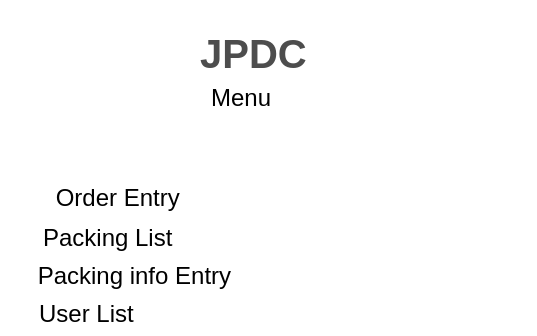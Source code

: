 <mxfile version="14.7.8" type="github" pages="6">
  <diagram id="-wBcRLmWLGWXw0SbWawM" name="Page-1">
    <mxGraphModel dx="782" dy="420" grid="0" gridSize="10" guides="1" tooltips="1" connect="1" arrows="1" fold="1" page="1" pageScale="1" pageWidth="850" pageHeight="1100" math="0" shadow="0">
      <root>
        <mxCell id="0" />
        <mxCell id="1" parent="0" />
        <mxCell id="Hcr-YIiljTVfWTEueqw_-1" value="&lt;h1&gt;JPDC&lt;br&gt;&lt;/h1&gt;" style="whiteSpace=wrap;html=1;shadow=0;dashed=0;fontSize=10;align=left;fillColor=#FFFFFF;strokeColor=#FFFFFF;fontColor=#4D4D4D;" parent="1" vertex="1">
          <mxGeometry x="228" y="82" width="168.8" height="30" as="geometry" />
        </mxCell>
        <mxCell id="Hcr-YIiljTVfWTEueqw_-2" value="Menu" style="text;html=1;align=center;verticalAlign=middle;resizable=0;points=[];autosize=1;strokeColor=none;" parent="1" vertex="1">
          <mxGeometry x="225" y="110" width="50" height="20" as="geometry" />
        </mxCell>
        <mxCell id="Hcr-YIiljTVfWTEueqw_-3" value="Order Entry&lt;span style=&quot;white-space: pre&quot;&gt;	&lt;/span&gt;" style="text;html=1;align=center;verticalAlign=middle;resizable=0;points=[];autosize=1;strokeColor=none;fontStyle=0" parent="1" vertex="1">
          <mxGeometry x="140" y="160" width="100" height="20" as="geometry" />
        </mxCell>
        <mxCell id="Hcr-YIiljTVfWTEueqw_-4" value="&lt;span style=&quot;white-space: pre&quot;&gt;   &lt;/span&gt;Packing List&lt;span style=&quot;white-space: pre&quot;&gt;	&lt;/span&gt;" style="text;html=1;align=center;verticalAlign=middle;resizable=0;points=[];autosize=1;strokeColor=none;" parent="1" vertex="1">
          <mxGeometry x="130" y="180" width="100" height="20" as="geometry" />
        </mxCell>
        <mxCell id="Hcr-YIiljTVfWTEueqw_-5" value="&lt;span style=&quot;white-space: pre&quot;&gt;  &lt;/span&gt;Packing info Entry&lt;span style=&quot;white-space: pre&quot;&gt;	&lt;/span&gt;" style="text;html=1;align=center;verticalAlign=middle;resizable=0;points=[];autosize=1;strokeColor=none;" parent="1" vertex="1">
          <mxGeometry x="135" y="199" width="120" height="20" as="geometry" />
        </mxCell>
        <mxCell id="Hcr-YIiljTVfWTEueqw_-6" value="&lt;span style=&quot;white-space: pre&quot;&gt; &lt;/span&gt;User List" style="text;html=1;align=center;verticalAlign=middle;resizable=0;points=[];autosize=1;strokeColor=none;" parent="1" vertex="1">
          <mxGeometry x="136" y="218" width="70" height="20" as="geometry" />
        </mxCell>
      </root>
    </mxGraphModel>
  </diagram>
  <diagram name="Page-2" id="WX9gCuoQHe-sVlBQX5m3">
    <mxGraphModel dx="782" dy="420" grid="0" gridSize="10" guides="1" tooltips="1" connect="1" arrows="1" fold="1" page="1" pageScale="1" pageWidth="850" pageHeight="1100" math="0" shadow="0">
      <root>
        <mxCell id="WI2AlXCixzGlsHik23k0-0" />
        <mxCell id="WI2AlXCixzGlsHik23k0-1" parent="WI2AlXCixzGlsHik23k0-0" />
        <mxCell id="WI2AlXCixzGlsHik23k0-2" value="&lt;h1&gt;ORDER ENTRY&lt;br&gt;&lt;/h1&gt;" style="whiteSpace=wrap;html=1;shadow=0;dashed=0;fontSize=10;align=left;fillColor=#FFFFFF;strokeColor=#FFFFFF;fontColor=#4D4D4D;" parent="WI2AlXCixzGlsHik23k0-1" vertex="1">
          <mxGeometry x="290" y="50" width="168.8" height="30" as="geometry" />
        </mxCell>
        <mxCell id="WI2AlXCixzGlsHik23k0-4" value="Order Entry&lt;span style=&quot;white-space: pre&quot;&gt;	&lt;/span&gt;" style="text;html=1;align=center;verticalAlign=middle;resizable=0;points=[];autosize=1;strokeColor=none;fontStyle=1" parent="WI2AlXCixzGlsHik23k0-1" vertex="1">
          <mxGeometry x="100" y="120" width="100" height="20" as="geometry" />
        </mxCell>
        <mxCell id="WI2AlXCixzGlsHik23k0-5" value="&lt;span style=&quot;white-space: pre&quot;&gt;   &lt;/span&gt;Packing List&lt;span style=&quot;white-space: pre&quot;&gt;	&lt;/span&gt;" style="text;html=1;align=center;verticalAlign=middle;resizable=0;points=[];autosize=1;strokeColor=none;" parent="WI2AlXCixzGlsHik23k0-1" vertex="1">
          <mxGeometry x="90" y="140" width="100" height="20" as="geometry" />
        </mxCell>
        <mxCell id="WI2AlXCixzGlsHik23k0-6" value="&lt;span style=&quot;white-space: pre&quot;&gt;  &lt;/span&gt;Packing info Entry&lt;span style=&quot;white-space: pre&quot;&gt;	&lt;/span&gt;" style="text;html=1;align=center;verticalAlign=middle;resizable=0;points=[];autosize=1;strokeColor=none;" parent="WI2AlXCixzGlsHik23k0-1" vertex="1">
          <mxGeometry x="95" y="160" width="120" height="20" as="geometry" />
        </mxCell>
        <mxCell id="WI2AlXCixzGlsHik23k0-7" value="&lt;span style=&quot;white-space: pre&quot;&gt; &lt;/span&gt;User List" style="text;html=1;align=center;verticalAlign=middle;resizable=0;points=[];autosize=1;strokeColor=none;" parent="WI2AlXCixzGlsHik23k0-1" vertex="1">
          <mxGeometry x="95" y="180" width="70" height="20" as="geometry" />
        </mxCell>
        <mxCell id="WI2AlXCixzGlsHik23k0-8" value="&lt;span style=&quot;white-space: pre&quot;&gt;	&lt;/span&gt;&lt;span style=&quot;white-space: pre&quot;&gt;	&lt;/span&gt;&lt;span style=&quot;white-space: pre&quot;&gt;	&lt;/span&gt;&lt;span style=&quot;white-space: pre&quot;&gt;	&lt;/span&gt;&lt;span style=&quot;white-space: pre&quot;&gt;	&lt;/span&gt;&lt;span style=&quot;white-space: pre&quot;&gt;	&lt;/span&gt;&lt;span style=&quot;white-space: pre&quot;&gt;	&lt;/span&gt;Order Entry (AB Order/NFO)" style="text;html=1;align=center;verticalAlign=middle;resizable=0;points=[];autosize=1;strokeColor=none;fontColor=#000000;" parent="WI2AlXCixzGlsHik23k0-1" vertex="1">
          <mxGeometry x="85" y="120" width="350" height="20" as="geometry" />
        </mxCell>
        <mxCell id="WI2AlXCixzGlsHik23k0-9" value="&lt;span style=&quot;white-space: pre&quot;&gt;	&lt;/span&gt;&lt;span style=&quot;white-space: pre&quot;&gt;	&lt;/span&gt;&lt;span style=&quot;white-space: pre&quot;&gt;	&lt;/span&gt;&lt;span style=&quot;white-space: pre&quot;&gt;	&lt;/span&gt;&lt;span style=&quot;white-space: pre&quot;&gt;    &lt;/span&gt;Order Entry (DSA/Reutilization)" style="text;html=1;align=center;verticalAlign=middle;resizable=0;points=[];autosize=1;strokeColor=none;fontColor=#000000;" parent="WI2AlXCixzGlsHik23k0-1" vertex="1">
          <mxGeometry x="152" y="141" width="297" height="18" as="geometry" />
        </mxCell>
      </root>
    </mxGraphModel>
  </diagram>
  <diagram name="Page-3" id="X54QVpStuwEzuAZLdV_B">
    <mxGraphModel dx="782" dy="420" grid="0" gridSize="10" guides="1" tooltips="1" connect="1" arrows="1" fold="1" page="1" pageScale="1" pageWidth="850" pageHeight="1100" math="0" shadow="0">
      <root>
        <mxCell id="0" />
        <mxCell id="1" parent="0" />
        <mxCell id="6TfJL_lm46oyLuE2YcwJ-3" value="Export type: &lt;span style=&quot;white-space: pre&quot;&gt;	&lt;/span&gt;" style="text;html=1;align=center;verticalAlign=middle;resizable=0;points=[];autosize=1;strokeColor=none;" parent="1" vertex="1">
          <mxGeometry x="105" y="120" width="90" height="20" as="geometry" />
        </mxCell>
        <mxCell id="6TfJL_lm46oyLuE2YcwJ-4" value="&lt;span style=&quot;white-space: pre&quot;&gt;	&lt;/span&gt;&lt;span style=&quot;white-space: pre&quot;&gt;	&lt;/span&gt;Country code:" style="text;html=1;align=center;verticalAlign=middle;resizable=0;points=[];autosize=1;strokeColor=none;" parent="1" vertex="1">
          <mxGeometry x="50" y="150" width="140" height="20" as="geometry" />
        </mxCell>
        <mxCell id="6TfJL_lm46oyLuE2YcwJ-5" value="&lt;span style=&quot;white-space: pre&quot;&gt;    &lt;/span&gt;Ship to Code:" style="text;html=1;align=center;verticalAlign=middle;resizable=0;points=[];autosize=1;strokeColor=none;" parent="1" vertex="1">
          <mxGeometry x="90" y="180" width="100" height="20" as="geometry" />
        </mxCell>
        <mxCell id="6TfJL_lm46oyLuE2YcwJ-6" value="&amp;nbsp; Order No (O/N):" style="text;html=1;align=center;verticalAlign=middle;resizable=0;points=[];autosize=1;strokeColor=none;" parent="1" vertex="1">
          <mxGeometry x="95" y="210" width="110" height="20" as="geometry" />
        </mxCell>
        <mxCell id="6TfJL_lm46oyLuE2YcwJ-9" value="Save" style="rounded=1;fillColor=#0057D8;align=center;strokeColor=none;html=1;fontColor=#ffffff;fontSize=12" parent="1" vertex="1">
          <mxGeometry x="195" y="260" width="86" height="26" as="geometry" />
        </mxCell>
        <mxCell id="6TfJL_lm46oyLuE2YcwJ-11" value="Clear" style="rounded=1;fillColor=#0057D8;align=center;strokeColor=none;html=1;fontColor=#ffffff;fontSize=12" parent="1" vertex="1">
          <mxGeometry x="300" y="260" width="86" height="26" as="geometry" />
        </mxCell>
        <mxCell id="6TfJL_lm46oyLuE2YcwJ-14" value="A" style="rounded=0;whiteSpace=wrap;html=1;" parent="1" vertex="1">
          <mxGeometry x="220" y="121" width="120" height="20" as="geometry" />
        </mxCell>
        <mxCell id="6TfJL_lm46oyLuE2YcwJ-15" value="" style="rounded=0;whiteSpace=wrap;html=1;" parent="1" vertex="1">
          <mxGeometry x="220" y="150" width="120" height="20" as="geometry" />
        </mxCell>
        <mxCell id="6TfJL_lm46oyLuE2YcwJ-16" value="" style="rounded=0;whiteSpace=wrap;html=1;" parent="1" vertex="1">
          <mxGeometry x="220" y="180" width="120" height="20" as="geometry" />
        </mxCell>
        <mxCell id="6TfJL_lm46oyLuE2YcwJ-17" value="" style="rounded=0;whiteSpace=wrap;html=1;" parent="1" vertex="1">
          <mxGeometry x="220" y="210" width="120" height="20" as="geometry" />
        </mxCell>
        <mxCell id="6TfJL_lm46oyLuE2YcwJ-27" value="&lt;h1&gt;ORDER ENTRY (AB Order /NFO)&lt;br&gt;&lt;/h1&gt;" style="whiteSpace=wrap;html=1;shadow=0;dashed=0;fontSize=10;align=left;fillColor=#FFFFFF;strokeColor=#FFFFFF;fontColor=#4D4D4D;fontStyle=1" parent="1" vertex="1">
          <mxGeometry x="90" y="60" width="410" height="16.88" as="geometry" />
        </mxCell>
        <UserObject label="Back to Menu" link="https://www.draw.io" id="BJ1EIhi-v-Q0F7qb4sYv-3">
          <mxCell style="text;html=1;strokeColor=none;fillColor=none;whiteSpace=wrap;align=center;verticalAlign=middle;fontColor=#0000EE;fontStyle=4;" parent="1" vertex="1">
            <mxGeometry x="80" y="70" width="100" height="40" as="geometry" />
          </mxCell>
        </UserObject>
        <mxCell id="QWrm-TteIS90DqFswaQ0-1" value="&lt;!--[if IE]&gt;&lt;meta http-equiv=&quot;X-UA-Compatible&quot; content=&quot;IE=5&quot; &gt;&lt;![endif]--&gt;&#xa;&lt;!DOCTYPE html&gt;&#xa;&lt;html&gt;&#xa;&lt;head&gt;&#xa;    &lt;title&gt;Flowchart Maker &amp;amp; Online Diagram Software&lt;/title&gt;&#xa;    &lt;meta charset=&quot;utf-8&quot;/&gt;&#xa;    &lt;meta http-equiv=&quot;Content-Type&quot; content=&quot;text/html; charset=UTF-8&quot;&gt;&#xa;    &lt;meta name=&quot;Description&quot; content=&quot;diagrams.net is free online diagram software for making flowcharts, process diagrams, org charts, UML, ER and network diagrams&quot;&gt;&#xa;    &lt;meta name=&quot;Keywords&quot; content=&quot;diagram, online, flow chart, flowchart maker, uml, erd&quot;&gt;&#xa;    &lt;meta itemprop=&quot;name&quot; content=&quot;diagrams.net - free flowchart maker and diagrams online&quot;&gt;&#xa;	&lt;meta itemprop=&quot;description&quot; content=&quot;diagrams.net is a free online diagramming application  and flowchart maker . You can use it to create UML, entity relationship,&#xa;		org charts, BPMN and BPM, database schema and networks. Also possible are telecommunication network, workflow, flowcharts, maps overlays and GIS, electronic &#xa;		circuit and social network diagrams.&quot;&gt;&#xa;	&lt;meta itemprop=&quot;image&quot; content=&quot;https://lh4.googleusercontent.com/-cLKEldMbT_E/Tx8qXDuw6eI/AAAAAAAAAAs/Ke0pnlk8Gpg/w500-h344-k/BPMN%2Bdiagram%2Brc2f.png&quot;&gt;&#xa;    &lt;meta name=&quot;viewport&quot; content=&quot;width=device-width, initial-scale=1.0, maximum-scale=1.0, user-scalable=no&quot;&gt;&#xa;	&lt;meta name=&quot;msapplication-config&quot; content=&quot;images/browserconfig.xml&quot;&gt;&#xa;    &lt;meta name=&quot;mobile-web-app-capable&quot; content=&quot;yes&quot;&gt;&#xa;	&lt;meta name=&quot;theme-color&quot; content=&quot;#d89000&quot;&gt;&#xa;	&lt;script type=&quot;text/javascript&quot;&gt;&#xa;		/**&#xa;		 * URL Parameters and protocol description are here:&#xa;		 *&#xa;		 * https://desk.draw.io/support/solutions/articles/16000042546-what-url-parameters-are-supported&#xa;		 *&#xa;		 * Parameters for developers:&#xa;		 *&#xa;		 * - dev=1: For developers only&#xa;		 * - test=1: For developers only&#xa;		 * - export=URL for export: For developers only&#xa;		 * - ignoremime=1: For developers only (see DriveClient.js). Use Cmd-S to override mime.&#xa;		 * - createindex=1: For developers only (see etc/build/README)&#xa;		 * - filesupport=0: For developers only (see Editor.js in core)&#xa;		 * - savesidebar=1: For developers only (see Sidebar.js)&#xa;		 * - pages=1: For developers only (see Pages.js)&#xa;		 * - lic=email: For developers only (see LicenseServlet.java)&#xa;		 * --&#xa;		 * - networkshapes=1: For testing network shapes (temporary)&#xa;		 */&#xa;		var urlParams = (function()&#xa;		{&#xa;			var result = new Object();&#xa;			var params = window.location.search.slice(1).split(&#39;&amp;&#39;);&#xa;			&#xa;			for (var i = 0; i &lt; params.length; i++)&#xa;			{&#xa;				idx = params[i].indexOf(&#39;=&#39;);&#xa;				&#xa;				if (idx &gt; 0)&#xa;				{&#xa;					result[params[i].substring(0, idx)] = params[i].substring(idx + 1);&#xa;				}&#xa;			}&#xa;			&#xa;			return result;&#xa;		})();&#xa;		&#xa;		// Forces CDN caches by passing URL parameters via URL hash&#xa;		if (window.location.hash != null &amp;&amp; window.location.hash.substring(0, 2) == &#39;#P&#39;)&#xa;		{&#xa;			try&#xa;			{&#xa;				urlParams = JSON.parse(decodeURIComponent(window.location.hash.substring(2)));&#xa;				&#xa;				if (urlParams.hash != null)&#xa;				{&#xa;					window.location.hash = urlParams.hash;&#xa;				}&#xa;			}&#xa;			catch (e)&#xa;			{&#xa;				// ignore&#xa;			}&#xa;		}&#xa;		&#xa;		// Global variable for desktop&#xa;		var mxIsElectron = window &amp;&amp; window.process &amp;&amp; window.process.type;&#xa;&#xa;		// Redirects page if required&#xa;		if (urlParams[&#39;dev&#39;] != &#39;1&#39;)&#xa;		{&#xa;			(function()&#xa;			{&#xa;				var proto = window.location.protocol;&#xa;				&#xa;				if (!mxIsElectron)&#xa;				{&#xa;					var host = window.location.host;&#xa;		&#xa;					// Redirects apex, drive and rt to www&#xa;					if (host === &#39;draw.io&#39; || host === &#39;rt.draw.io&#39; || host === &#39;drive.draw.io&#39;)&#xa;					{&#xa;						host = &#39;www.draw.io&#39;;&#xa;					}&#xa;					&#xa;					var href = proto + &#39;//&#39; + host + window.location.href.substring(&#xa;							window.location.protocol.length +&#xa;							window.location.host.length + 2);&#xa;		&#xa;					// Redirects if href changes&#xa;					if (href != window.location.href)&#xa;					{&#xa;						window.location.href = href;&#xa;					}&#xa;				}&#xa;			})();&#xa;		}&#xa;		&#xa;		/**&#xa;		 * Adds meta tag to the page.&#xa;		 */&#xa;		function mxmeta(name, content, httpEquiv)&#xa;		{&#xa;			try&#xa;			{&#xa;				var s = document.createElement(&#39;meta&#39;);&#xa;				&#xa;				if (name != null) &#xa;				{&#xa;					s.setAttribute(&#39;name&#39;, name);&#xa;				}&#xa;&#xa;				s.setAttribute(&#39;content&#39;, content);&#xa;				&#xa;				if (httpEquiv != null) &#xa;				{&#xa;					s.setAttribute(&#39;http-equiv&#39;, httpEquiv);&#xa;				}&#xa;&#xa;			  	var t = document.getElementsByTagName(&#39;meta&#39;)[0];&#xa;			  	t.parentNode.insertBefore(s, t);&#xa;			}&#xa;			catch (e)&#xa;			{&#xa;				// ignore&#xa;			}&#xa;		};&#xa;		&#xa;		/**&#xa;		 * Synchronously adds scripts to the page.&#xa;		 */&#xa;		function mxscript(src, onLoad, id, dataAppKey, noWrite)&#xa;		{&#xa;			var defer = onLoad == null &amp;&amp; !noWrite;&#xa;			&#xa;			if ((urlParams[&#39;dev&#39;] != &#39;1&#39; &amp;&amp; typeof document.createElement(&#39;canvas&#39;).getContext === &quot;function&quot;) ||&#xa;				onLoad != null || noWrite)&#xa;			{&#xa;				var s = document.createElement(&#39;script&#39;);&#xa;				s.setAttribute(&#39;type&#39;, &#39;text/javascript&#39;);&#xa;				s.setAttribute(&#39;defer&#39;, &#39;true&#39;);&#xa;				s.setAttribute(&#39;src&#39;, src);&#xa;&#xa;				if (id != null)&#xa;				{&#xa;					s.setAttribute(&#39;id&#39;, id);&#xa;				}&#xa;				&#xa;				if (dataAppKey != null)&#xa;				{&#xa;					s.setAttribute(&#39;data-app-key&#39;, dataAppKey);&#xa;				}&#xa;				&#xa;				if (onLoad != null)&#xa;				{&#xa;					var r = false;&#xa;				&#xa;					s.onload = s.onreadystatechange = function()&#xa;					{&#xa;						if (!r &amp;&amp; (!this.readyState || this.readyState == &#39;complete&#39;))&#xa;						{&#xa;				      		r = true;&#xa;				      		onLoad();&#xa;						}&#xa;				  	};&#xa;				}&#xa;			  	&#xa;			  	var t = document.getElementsByTagName(&#39;script&#39;)[0];&#xa;			  	&#xa;			  	if (t != null)&#xa;			  	{&#xa;			  		t.parentNode.insertBefore(s, t);&#xa;			  	}&#xa;			}&#xa;			else&#xa;			{&#xa;				document.write(&#39;&lt;script src=&quot;&#39; + src + &#39;&quot;&#39; + ((id != null) ? &#39; id=&quot;&#39; + id +&#39;&quot; &#39; : &#39;&#39;) +&#xa;					((dataAppKey != null) ? &#39; data-app-key=&quot;&#39; + dataAppKey +&#39;&quot; &#39; : &#39;&#39;) + &#39;&gt;&lt;/scr&#39; + &#39;ipt&gt;&#39;);&#xa;			}&#xa;		};&#xa;&#xa;		/**&#xa;		 * Asynchronously adds scripts to the page.&#xa;		 */&#xa;		function mxinclude(src)&#xa;		{&#xa;			var g = document.createElement(&#39;script&#39;);&#xa;			g.type = &#39;text/javascript&#39;;&#xa;			g.async = true;&#xa;			g.src = src;&#xa;			&#xa;		    var s = document.getElementsByTagName(&#39;script&#39;)[0];&#xa;		    s.parentNode.insertBefore(g, s);&#xa;		};&#xa;		&#xa;		/**&#xa;		 * Adds meta tags with application name (depends on offline URL parameter)&#xa;		 */&#xa;		(function()&#xa;		{&#xa;			var name = &#39;diagrams.net&#39;;&#xa;			mxmeta(&#39;apple-mobile-web-app-title&#39;, name);&#xa;			mxmeta(&#39;application-name&#39;, name);&#xa;&#xa;			if (mxIsElectron)&#xa;			{&#xa;				mxmeta(null, &#39;default-src \&#39;self\&#39; \&#39;unsafe-inline\&#39;; connect-src \&#39;self\&#39; https://*.draw.io https://fonts.googleapis.com https://fonts.gstatic.com; img-src * data:; media-src *; font-src *; style-src-elem \&#39;self\&#39; \&#39;unsafe-inline\&#39; https://fonts.googleapis.com&#39;, &#39;Content-Security-Policy&#39;);&#xa;			}&#xa;		})();&#xa;		&#xa;		// Checks for local storage&#xa;		var isLocalStorage = false;&#xa;		&#xa;		try&#xa;		{&#xa;			isLocalStorage = urlParams[&#39;local&#39;] != &#39;1&#39; &amp;&amp; typeof(localStorage) != &#39;undefined&#39;;&#xa;		}&#xa;		catch (e)&#xa;		{&#xa;			// ignored&#xa;		}&#xa;&#xa;		var mxScriptsLoaded = false, mxWinLoaded = false;&#xa;		&#xa;		function checkAllLoaded()&#xa;		{&#xa;			if (mxScriptsLoaded &amp;&amp; mxWinLoaded)&#xa;			{&#xa;				App.main();				&#xa;			}&#xa;		};&#xa;		&#xa;		var t0 = new Date();&#xa;&#xa;		// Changes paths for local development environment&#xa;		if (urlParams[&#39;dev&#39;] == &#39;1&#39;)&#xa;		{&#xa;			// Used to request grapheditor/mxgraph sources in dev mode&#xa;			var mxDevUrl = document.location.protocol + &#39;//devhost.jgraph.com/drawio/src/main&#39;;&#xa;			&#xa;			// Used to request draw.io sources in dev mode&#xa;			var drawDevUrl = document.location.protocol + &#39;//devhost.jgraph.com/drawio/src/main/webapp/&#39;;&#xa;			var geBasePath = drawDevUrl + &#39;/js/grapheditor&#39;;&#xa;			var mxBasePath = mxDevUrl + &#39;/mxgraph&#39;;&#xa;			&#xa;			if (document.location.protocol == &#39;file:&#39;)&#xa;			{&#xa;				geBasePath = &#39;./js/grapheditor&#39;;&#xa;				mxBasePath = &#39;./mxgraph&#39;;&#xa;				drawDevUrl = &#39;./&#39;;&#xa;				&#xa;				// Forces includes for dev environment in node.js&#xa;				mxForceIncludes = true;&#xa;			}&#xa;&#xa;			mxscript(drawDevUrl + &#39;js/PreConfig.js&#39;);&#xa;			mxscript(drawDevUrl + &#39;js/diagramly/Init.js&#39;);&#xa;			mxscript(geBasePath + &#39;/Init.js&#39;);&#xa;			mxscript(mxBasePath + &#39;/mxClient.js&#39;);&#xa;			&#xa;			// Adds all JS code that depends on mxClient. This indirection via Devel.js is&#xa;			// required in some browsers to make sure mxClient.js (and the files that it&#xa;			// loads asynchronously) are available when the code loaded in Devel.js runs.&#xa;			mxscript(drawDevUrl + &#39;js/diagramly/Devel.js&#39;);&#xa;			&#xa;			// Electron&#xa;			if (mxIsElectron)&#xa;			{&#xa;				mxscript(&#39;js/diagramly/DesktopLibrary.js&#39;);&#xa;				mxscript(&#39;js/diagramly/ElectronApp.js&#39;);&#xa;			}&#xa;			&#xa;			mxscript(drawDevUrl + &#39;js/PostConfig.js&#39;);&#xa;		}&#xa;		else&#xa;		{&#xa;			(function()&#xa;			{&#xa;				var hostName = window.location.hostname;&#xa;				&#xa;				// Supported domains are *.draw.io and the packaged version in Quip&#xa;				var supportedDomain = (hostName.substring(hostName.length - 8, hostName.length) === &#39;.draw.io&#39;) ||&#xa;					(hostName.substring(hostName.length - 13, hostName.length) === &#39;.diagrams.net&#39;);&#xa;					(hostName.substring(hostName.length - 17, hostName.length) === &#39;.quipelements.com&#39;);&#xa;				&#xa;				function loadAppJS()&#xa;				{&#xa;					mxscript(&#39;js/app.min.js&#39;, function()&#xa;					{&#xa;						mxScriptsLoaded = true;&#xa;						checkAllLoaded();&#xa;						&#xa;						if (!supportedDomain)&#xa;						{&#xa;							mxscript(&#39;js/PostConfig.js&#39;);&#xa;						}&#xa;						&#xa;						// Electron&#xa;						if (mxIsElectron)&#xa;						{&#xa;							mxscript(&#39;js/diagramly/DesktopLibrary.js&#39;, function()&#xa;							{&#xa;								mxscript(&#39;js/diagramly/ElectronApp.js&#39;, function()&#xa;								{&#xa;									mxscript(&#39;js/extensions.min.js&#39;, function()&#xa;									{&#xa;										mxscript(&#39;js/stencils.min.js&#39;, function()&#xa;										{&#xa;											mxscript(&#39;js/shapes-14-6-5.min.js&#39;, function()&#xa;											{&#xa;												mxscript(&#39;js/PostConfig.js&#39;);&#xa;											});&#xa;										});&#xa;									});&#xa;								});&#xa;							});&#xa;						}&#xa;					});&#xa;				};&#xa;				&#xa;				if (!supportedDomain || mxIsElectron)&#xa;				{&#xa;					mxscript(&#39;js/PreConfig.js&#39;, loadAppJS);&#xa;				}&#xa;				else&#xa;				{&#xa;					loadAppJS();&#xa;				}&#xa;			})();&#xa;		}&#xa;&#xa;		// Adds basic error handling&#xa;		window.onerror = function()&#xa;		{&#xa;			var status = document.getElementById(&#39;geStatus&#39;);&#xa;			&#xa;			if (status != null)&#xa;			{&#xa;				status.innerHTML = &#39;Page could not be loaded. Please try refreshing.&#39;;&#xa;			}&#xa;		};&#xa;	&lt;/script&gt;&#xa;    &lt;link rel=&quot;chrome-webstore-item&quot; href=&quot;https://chrome.google.com/webstore/detail/plgmlhohecdddhbmmkncjdmlhcmaachm&quot;&gt;&#xa;	&lt;link rel=&quot;apple-touch-icon&quot; sizes=&quot;180x180&quot; href=&quot;images/apple-touch-icon.png&quot;&gt;&#xa;	&lt;link rel=&quot;icon&quot; type=&quot;image/png&quot; sizes=&quot;32x32&quot; href=&quot;images/favicon-32x32.png&quot;&gt;&#xa;	&lt;link rel=&quot;icon&quot; type=&quot;image/png&quot; sizes=&quot;16x16&quot; href=&quot;images/favicon-16x16.png&quot;&gt;&#xa;	&lt;link rel=&quot;mask-icon&quot; href=&quot;images/safari-pinned-tab.svg&quot; color=&quot;#d89000&quot;&gt;&#xa;	&lt;link rel=&quot;stylesheet&quot; type=&quot;text/css&quot; href=&quot;js/croppie/croppie.min.css&quot;&gt;&#xa;    &lt;link rel=&quot;stylesheet&quot; type=&quot;text/css&quot; href=&quot;styles/grapheditor.css&quot;&gt;&#xa;    &lt;link rel=&quot;preconnect&quot; href=&quot;https://storage.googleapis.com&quot;&gt;&#xa;    &lt;link rel=&quot;canonical&quot; href=&quot;https://app.diagrams.net&quot;&gt;&#xa;	&lt;link rel=&quot;manifest&quot; href=&quot;images/manifest.json&quot;&gt;&#xa;	&lt;link rel=&quot;shortcut icon&quot; href=&quot;favicon.ico&quot;&gt;&#xa;	&lt;style type=&quot;text/css&quot;&gt;&#xa;		body { overflow:hidden; }&#xa;		div.picker { z-index: 10007; }&#xa;		.geSidebarContainer .geTitle input {&#xa;			font-size:8pt;&#xa;			color:#606060;&#xa;		}&#xa;		.geBlock {&#xa;			z-index:-3;&#xa;			margin:100px;&#xa;			margin-top:40px;&#xa;			margin-bottom:30px;&#xa;			padding:20px;&#xa;		}&#xa;		.geBlock h1, .geBlock h2 {&#xa;			margin-top:0px;&#xa;			padding-top:0px;&#xa;		}&#xa;		.geEditor ::-webkit-scrollbar {&#xa;		    width:14px;&#xa;		    height:14px;&#xa;		}&#xa;		.geEditor ::-webkit-scrollbar-track {&#xa;			background-clip:padding-box;&#xa;			border:solid transparent;&#xa;			border-width:1px;&#xa;		}&#xa;		.geEditor ::-webkit-scrollbar-corner {&#xa;			background-color:transparent;&#xa;		}&#xa;		.geEditor ::-webkit-scrollbar-thumb {&#xa;			background-color:rgba(0,0,0,.1);&#xa;			background-clip:padding-box;&#xa;			border:solid transparent;&#xa;			border-radius:10px;&#xa;		}&#xa;		.geEditor ::-webkit-scrollbar-thumb:hover{&#xa;			background-color:rgba(0,0,0,.4);&#xa;		}&#xa;		.geTemplate {&#xa;			border:1px solid transparent;&#xa;			display:inline-block;&#xa;			_display:inline;&#xa;			vertical-align:top;&#xa;			border-radius:3px;&#xa;			overflow:hidden;&#xa;			font-size:14pt;&#xa;			cursor:pointer;&#xa;			margin:5px;&#xa;		}&#xa;	&lt;/style&gt;&#xa;	&lt;!-- Workaround for binary XHR in IE 9/10, see App.loadUrl --&gt;&#xa;	&lt;!--[if (IE 9)|(IE 10)]&gt;&lt;!--&gt;&#xa;		&lt;script type=&quot;text/vbscript&quot;&gt;&#xa;			Function mxUtilsBinaryToArray(Binary)&#xa;				Dim i&#xa;				ReDim byteArray(LenB(Binary))&#xa;				For i = 1 To LenB(Binary)&#xa;					byteArray(i-1) = AscB(MidB(Binary, i, 1))&#xa;				Next&#xa;				mxUtilsBinaryToArray = byteArray&#xa;			End Function&#xa;		&lt;/script&gt;&#xa;	&lt;!--&lt;![endif]--&gt;&#xa;&lt;/head&gt;&#xa;&lt;body class=&quot;geEditor&quot;&gt;&#xa;&lt;div id=&quot;geInfo&quot;&gt;&#xa;	&lt;div class=&quot;geBlock&quot; style=&quot;text-align:center;min-width:50%;&quot;&gt;&#xa;		&lt;h1&gt;Flowchart Maker and Online Diagram Software&lt;/h1&gt;&#xa;		&lt;p&gt;&#xa;			diagrams.net (formerly draw.io) is free online diagram software. You can use it as a flowchart maker, network diagram software, to create UML online, as an ER diagram tool, &#xa;			to design database schema, to build BPMN online, as a circuit diagram maker, and more. draw.io can import .vsdx, Gliffy&amp;trade; and Lucidchart&amp;trade; files .&#xa;		&lt;/p&gt;&#xa;		&lt;h2 id=&quot;geStatus&quot;&gt;Loading...&lt;/h2&gt;&#xa;		&lt;p&gt;&#xa;			Please ensure JavaScript is enabled.&#xa;		&lt;/p&gt;&#xa;	&lt;/div&gt;&#xa;&lt;/div&gt;&#xa;&lt;script type=&quot;text/javascript&quot;&gt;&#xa;/**&#xa; * Main&#xa; */&#xa;if (navigator.userAgent != null &amp;&amp; navigator.userAgent.toLowerCase().&#xa;	indexOf(&#39; electron/&#39;) &gt;= 0 &amp;&amp; typeof process !== &#39;undefined&#39; &amp;&amp; process.versions.electron &lt; 5)&#xa;{&#xa;	// Redirects old Electron app to latest version&#xa;	var div = document.getElementById(&#39;geInfo&#39;);&#xa;	&#xa;	if (div != null)&#xa;	{&#xa;		div.innerHTML = &#39;&lt;center&gt;&lt;h2&gt;You are using an out of date version of this app.&lt;br&gt;Please download the latest version &#39; +&#xa;			&#39;&lt;a href=&quot;https://github.com/jgraph/drawio-desktop/releases/latest&quot; target=&quot;_blank&quot;&gt;here&lt;/a&gt;.&lt;/h2&gt;&lt;/center&gt;&#39;;&#xa;	}&#xa;}&#xa;else&#xa;{&#xa;	if (urlParams[&#39;dev&#39;] != &#39;1&#39; &amp;&amp; typeof document.createElement(&#39;canvas&#39;).getContext === &quot;function&quot;)&#xa;	{&#xa;		window.addEventListener(&#39;load&#39;, function()&#xa;		{&#xa;			mxWinLoaded = true;&#xa;			checkAllLoaded();&#xa;		});&#xa;	}&#xa;	else&#xa;	{&#xa;		App.main();&#xa;	}&#xa;}&#xa;&lt;/script&gt;&#xa;&lt;/body&gt;&#xa;&lt;/html&gt;" style="text;whiteSpace=wrap;html=1;" parent="1" vertex="1">
          <mxGeometry x="90" y="330" width="550" height="1000" as="geometry" />
        </mxCell>
      </root>
    </mxGraphModel>
  </diagram>
  <diagram name="Page-4" id="W0dYHeCF2Nkg2ItnqJzb">
    <mxGraphModel dx="782" dy="420" grid="0" gridSize="10" guides="1" tooltips="1" connect="1" arrows="1" fold="1" page="1" pageScale="1" pageWidth="850" pageHeight="1100" math="0" shadow="0">
      <root>
        <mxCell id="cYawIubzxCpS3YJot5zc-0" />
        <mxCell id="cYawIubzxCpS3YJot5zc-1" parent="cYawIubzxCpS3YJot5zc-0" />
        <mxCell id="0WF7KHpB88fQVX5TjryC-0" value="" style="shape=table;startSize=0;container=1;collapsible=0;childLayout=tableLayout;" parent="cYawIubzxCpS3YJot5zc-1" vertex="1">
          <mxGeometry x="200" y="82" width="417" height="47" as="geometry" />
        </mxCell>
        <mxCell id="0WF7KHpB88fQVX5TjryC-1" value="" style="shape=partialRectangle;collapsible=0;dropTarget=0;pointerEvents=0;fillColor=none;top=0;left=0;bottom=0;right=0;points=[[0,0.5],[1,0.5]];portConstraint=eastwest;" parent="0WF7KHpB88fQVX5TjryC-0" vertex="1">
          <mxGeometry width="417" height="23" as="geometry" />
        </mxCell>
        <mxCell id="0WF7KHpB88fQVX5TjryC-2" value="Order type" style="shape=partialRectangle;html=1;whiteSpace=wrap;connectable=0;overflow=hidden;fillColor=none;top=0;left=0;bottom=0;right=0;" parent="0WF7KHpB88fQVX5TjryC-1" vertex="1">
          <mxGeometry width="83" height="23" as="geometry" />
        </mxCell>
        <mxCell id="0WF7KHpB88fQVX5TjryC-3" value="Country code" style="shape=partialRectangle;html=1;whiteSpace=wrap;connectable=0;overflow=hidden;fillColor=none;top=0;left=0;bottom=0;right=0;" parent="0WF7KHpB88fQVX5TjryC-1" vertex="1">
          <mxGeometry x="83" width="84" height="23" as="geometry" />
        </mxCell>
        <mxCell id="0WF7KHpB88fQVX5TjryC-4" value="Country&lt;span style=&quot;white-space: pre&quot;&gt;	&lt;/span&gt;" style="shape=partialRectangle;html=1;whiteSpace=wrap;connectable=0;overflow=hidden;fillColor=none;top=0;left=0;bottom=0;right=0;" parent="0WF7KHpB88fQVX5TjryC-1" vertex="1">
          <mxGeometry x="167" width="83" height="23" as="geometry" />
        </mxCell>
        <mxCell id="0WF7KHpB88fQVX5TjryC-5" value="Ship to Loc" style="shape=partialRectangle;html=1;whiteSpace=wrap;connectable=0;overflow=hidden;fillColor=none;top=0;left=0;bottom=0;right=0;" parent="0WF7KHpB88fQVX5TjryC-1" vertex="1">
          <mxGeometry x="250" width="83" height="23" as="geometry" />
        </mxCell>
        <mxCell id="0WF7KHpB88fQVX5TjryC-6" value="Order No&lt;span style=&quot;white-space: pre&quot;&gt;	&lt;/span&gt;" style="shape=partialRectangle;html=1;whiteSpace=wrap;connectable=0;overflow=hidden;fillColor=none;top=0;left=0;bottom=0;right=0;" parent="0WF7KHpB88fQVX5TjryC-1" vertex="1">
          <mxGeometry x="333" width="84" height="23" as="geometry" />
        </mxCell>
        <mxCell id="0WF7KHpB88fQVX5TjryC-8" value="" style="shape=partialRectangle;collapsible=0;dropTarget=0;pointerEvents=0;fillColor=none;top=0;left=0;bottom=0;right=0;points=[[0,0.5],[1,0.5]];portConstraint=eastwest;" parent="0WF7KHpB88fQVX5TjryC-0" vertex="1">
          <mxGeometry y="23" width="417" height="24" as="geometry" />
        </mxCell>
        <mxCell id="0WF7KHpB88fQVX5TjryC-9" value="" style="shape=partialRectangle;html=1;whiteSpace=wrap;connectable=0;overflow=hidden;fillColor=#f5f5f5;top=0;left=0;bottom=0;right=0;strokeColor=#666666;fontColor=#333333;" parent="0WF7KHpB88fQVX5TjryC-8" vertex="1">
          <mxGeometry width="83" height="24" as="geometry" />
        </mxCell>
        <mxCell id="0WF7KHpB88fQVX5TjryC-10" value="" style="shape=partialRectangle;html=1;whiteSpace=wrap;connectable=0;overflow=hidden;fillColor=#f5f5f5;top=0;left=0;bottom=0;right=0;strokeColor=#666666;fontColor=#333333;" parent="0WF7KHpB88fQVX5TjryC-8" vertex="1">
          <mxGeometry x="83" width="84" height="24" as="geometry" />
        </mxCell>
        <mxCell id="0WF7KHpB88fQVX5TjryC-11" value="" style="shape=partialRectangle;html=1;whiteSpace=wrap;connectable=0;overflow=hidden;fillColor=#f5f5f5;top=0;left=0;bottom=0;right=0;strokeColor=#666666;fontColor=#333333;" parent="0WF7KHpB88fQVX5TjryC-8" vertex="1">
          <mxGeometry x="167" width="83" height="24" as="geometry" />
        </mxCell>
        <mxCell id="0WF7KHpB88fQVX5TjryC-12" value="" style="shape=partialRectangle;html=1;whiteSpace=wrap;connectable=0;overflow=hidden;fillColor=#f5f5f5;top=0;left=0;bottom=0;right=0;strokeColor=#666666;fontColor=#333333;" parent="0WF7KHpB88fQVX5TjryC-8" vertex="1">
          <mxGeometry x="250" width="83" height="24" as="geometry" />
        </mxCell>
        <mxCell id="0WF7KHpB88fQVX5TjryC-13" value="" style="shape=partialRectangle;html=1;whiteSpace=wrap;connectable=0;overflow=hidden;fillColor=#f5f5f5;top=0;left=0;bottom=0;right=0;strokeColor=#666666;fontColor=#333333;" parent="0WF7KHpB88fQVX5TjryC-8" vertex="1">
          <mxGeometry x="333" width="84" height="24" as="geometry" />
        </mxCell>
        <mxCell id="0WF7KHpB88fQVX5TjryC-30" value="" style="shape=table;startSize=0;container=1;collapsible=0;childLayout=tableLayout;" parent="cYawIubzxCpS3YJot5zc-1" vertex="1">
          <mxGeometry x="200" y="160" width="420" height="80" as="geometry" />
        </mxCell>
        <mxCell id="0WF7KHpB88fQVX5TjryC-31" value="" style="shape=partialRectangle;collapsible=0;dropTarget=0;pointerEvents=0;fillColor=none;top=0;left=0;bottom=0;right=0;points=[[0,0.5],[1,0.5]];portConstraint=eastwest;" parent="0WF7KHpB88fQVX5TjryC-30" vertex="1">
          <mxGeometry width="420" height="27" as="geometry" />
        </mxCell>
        <mxCell id="0WF7KHpB88fQVX5TjryC-32" value="Part no" style="shape=partialRectangle;html=1;whiteSpace=wrap;connectable=0;overflow=hidden;fillColor=none;top=0;left=0;bottom=0;right=0;" parent="0WF7KHpB88fQVX5TjryC-31" vertex="1">
          <mxGeometry width="84" height="27" as="geometry" />
        </mxCell>
        <mxCell id="0WF7KHpB88fQVX5TjryC-33" value="Part name&lt;span style=&quot;white-space: pre&quot;&gt;	&lt;/span&gt;" style="shape=partialRectangle;html=1;whiteSpace=wrap;connectable=0;overflow=hidden;fillColor=none;top=0;left=0;bottom=0;right=0;" parent="0WF7KHpB88fQVX5TjryC-31" vertex="1">
          <mxGeometry x="84" width="84" height="27" as="geometry" />
        </mxCell>
        <mxCell id="0WF7KHpB88fQVX5TjryC-34" value="Machine type&lt;span style=&quot;white-space: pre&quot;&gt;	&lt;/span&gt;" style="shape=partialRectangle;html=1;whiteSpace=wrap;connectable=0;overflow=hidden;fillColor=none;top=0;left=0;bottom=0;right=0;" parent="0WF7KHpB88fQVX5TjryC-31" vertex="1">
          <mxGeometry x="168" width="84" height="27" as="geometry" />
        </mxCell>
        <mxCell id="0WF7KHpB88fQVX5TjryC-35" value="Order no" style="shape=partialRectangle;html=1;whiteSpace=wrap;connectable=0;overflow=hidden;fillColor=none;top=0;left=0;bottom=0;right=0;" parent="0WF7KHpB88fQVX5TjryC-31" vertex="1">
          <mxGeometry x="252" width="84" height="27" as="geometry" />
        </mxCell>
        <mxCell id="0WF7KHpB88fQVX5TjryC-36" value="Qty" style="shape=partialRectangle;html=1;whiteSpace=wrap;connectable=0;overflow=hidden;fillColor=none;top=0;left=0;bottom=0;right=0;" parent="0WF7KHpB88fQVX5TjryC-31" vertex="1">
          <mxGeometry x="336" width="84" height="27" as="geometry" />
        </mxCell>
        <mxCell id="0WF7KHpB88fQVX5TjryC-37" value="" style="shape=partialRectangle;collapsible=0;dropTarget=0;pointerEvents=0;fillColor=none;top=0;left=0;bottom=0;right=0;points=[[0,0.5],[1,0.5]];portConstraint=eastwest;" parent="0WF7KHpB88fQVX5TjryC-30" vertex="1">
          <mxGeometry y="27" width="420" height="26" as="geometry" />
        </mxCell>
        <mxCell id="0WF7KHpB88fQVX5TjryC-38" value="" style="shape=partialRectangle;html=1;whiteSpace=wrap;connectable=0;overflow=hidden;fillColor=none;top=0;left=0;bottom=0;right=0;" parent="0WF7KHpB88fQVX5TjryC-37" vertex="1">
          <mxGeometry width="84" height="26" as="geometry" />
        </mxCell>
        <mxCell id="0WF7KHpB88fQVX5TjryC-39" value="" style="shape=partialRectangle;html=1;whiteSpace=wrap;connectable=0;overflow=hidden;fillColor=#f5f5f5;top=0;left=0;bottom=0;right=0;strokeColor=#666666;fontColor=#333333;" parent="0WF7KHpB88fQVX5TjryC-37" vertex="1">
          <mxGeometry x="84" width="84" height="26" as="geometry" />
        </mxCell>
        <mxCell id="0WF7KHpB88fQVX5TjryC-40" value="" style="shape=partialRectangle;html=1;whiteSpace=wrap;connectable=0;overflow=hidden;fillColor=none;top=0;left=0;bottom=0;right=0;" parent="0WF7KHpB88fQVX5TjryC-37" vertex="1">
          <mxGeometry x="168" width="84" height="26" as="geometry" />
        </mxCell>
        <mxCell id="0WF7KHpB88fQVX5TjryC-41" value="" style="shape=partialRectangle;html=1;whiteSpace=wrap;connectable=0;overflow=hidden;fillColor=#f5f5f5;top=0;left=0;bottom=0;right=0;strokeColor=#666666;fontColor=#333333;" parent="0WF7KHpB88fQVX5TjryC-37" vertex="1">
          <mxGeometry x="252" width="84" height="26" as="geometry" />
        </mxCell>
        <mxCell id="0WF7KHpB88fQVX5TjryC-42" value="" style="shape=partialRectangle;html=1;whiteSpace=wrap;connectable=0;overflow=hidden;fillColor=none;top=0;left=0;bottom=0;right=0;" parent="0WF7KHpB88fQVX5TjryC-37" vertex="1">
          <mxGeometry x="336" width="84" height="26" as="geometry" />
        </mxCell>
        <mxCell id="0WF7KHpB88fQVX5TjryC-43" value="" style="shape=partialRectangle;collapsible=0;dropTarget=0;pointerEvents=0;fillColor=none;top=0;left=0;bottom=0;right=0;points=[[0,0.5],[1,0.5]];portConstraint=eastwest;" parent="0WF7KHpB88fQVX5TjryC-30" vertex="1">
          <mxGeometry y="53" width="420" height="27" as="geometry" />
        </mxCell>
        <mxCell id="0WF7KHpB88fQVX5TjryC-44" value="" style="shape=partialRectangle;html=1;whiteSpace=wrap;connectable=0;overflow=hidden;fillColor=none;top=0;left=0;bottom=0;right=0;" parent="0WF7KHpB88fQVX5TjryC-43" vertex="1">
          <mxGeometry width="84" height="27" as="geometry" />
        </mxCell>
        <mxCell id="0WF7KHpB88fQVX5TjryC-45" value="" style="shape=partialRectangle;html=1;whiteSpace=wrap;connectable=0;overflow=hidden;fillColor=#f5f5f5;top=0;left=0;bottom=0;right=0;strokeColor=#666666;fontColor=#333333;" parent="0WF7KHpB88fQVX5TjryC-43" vertex="1">
          <mxGeometry x="84" width="84" height="27" as="geometry" />
        </mxCell>
        <mxCell id="0WF7KHpB88fQVX5TjryC-46" value="" style="shape=partialRectangle;html=1;whiteSpace=wrap;connectable=0;overflow=hidden;fillColor=none;top=0;left=0;bottom=0;right=0;" parent="0WF7KHpB88fQVX5TjryC-43" vertex="1">
          <mxGeometry x="168" width="84" height="27" as="geometry" />
        </mxCell>
        <mxCell id="0WF7KHpB88fQVX5TjryC-47" value="" style="shape=partialRectangle;html=1;whiteSpace=wrap;connectable=0;overflow=hidden;fillColor=#f5f5f5;top=0;left=0;bottom=0;right=0;strokeColor=#666666;fontColor=#333333;" parent="0WF7KHpB88fQVX5TjryC-43" vertex="1">
          <mxGeometry x="252" width="84" height="27" as="geometry" />
        </mxCell>
        <mxCell id="0WF7KHpB88fQVX5TjryC-48" value="" style="shape=partialRectangle;html=1;whiteSpace=wrap;connectable=0;overflow=hidden;fillColor=none;top=0;left=0;bottom=0;right=0;" parent="0WF7KHpB88fQVX5TjryC-43" vertex="1">
          <mxGeometry x="336" width="84" height="27" as="geometry" />
        </mxCell>
        <mxCell id="MLRE1jqm_rthSnfyheIH-0" style="edgeStyle=orthogonalEdgeStyle;curved=1;rounded=0;orthogonalLoop=1;jettySize=auto;html=1;exitX=1;exitY=0.5;exitDx=0;exitDy=0;entryX=0.333;entryY=1;entryDx=0;entryDy=0;entryPerimeter=0;" parent="cYawIubzxCpS3YJot5zc-1" source="0WF7KHpB88fQVX5TjryC-49" target="0WF7KHpB88fQVX5TjryC-43" edge="1">
          <mxGeometry relative="1" as="geometry">
            <mxPoint x="340" y="260" as="targetPoint" />
          </mxGeometry>
        </mxCell>
        <mxCell id="0WF7KHpB88fQVX5TjryC-49" value="Add" style="rounded=1;fillColor=#0057D8;align=center;strokeColor=none;html=1;fontColor=#ffffff;fontSize=12;startSize=0;" parent="cYawIubzxCpS3YJot5zc-1" vertex="1">
          <mxGeometry x="205" y="310" width="86" height="33" as="geometry" />
        </mxCell>
        <mxCell id="0WF7KHpB88fQVX5TjryC-50" value="" style="html=1;shadow=0;dashed=0;shape=mxgraph.atlassian.checkbox;fillColor=#008465;strokeColor=none;html=1;startSize=0;" parent="cYawIubzxCpS3YJot5zc-1" vertex="1">
          <mxGeometry x="180" y="319" width="14" height="14" as="geometry" />
        </mxCell>
        <mxCell id="0WF7KHpB88fQVX5TjryC-51" value="Delete row" style="rounded=1;fillColor=#0057D8;align=center;strokeColor=none;html=1;fontColor=#ffffff;fontSize=12;startSize=0;" parent="cYawIubzxCpS3YJot5zc-1" vertex="1">
          <mxGeometry x="660" y="183.5" width="86" height="33" as="geometry" />
        </mxCell>
        <mxCell id="1YFsdf88RdWDkgIvMsdL-0" style="edgeStyle=orthogonalEdgeStyle;rounded=0;orthogonalLoop=1;jettySize=auto;html=1;exitX=0;exitY=0.5;exitDx=0;exitDy=0;entryX=0;entryY=0.5;entryDx=0;entryDy=0;fontColor=#000000;startSize=0;" parent="cYawIubzxCpS3YJot5zc-1" source="0WF7KHpB88fQVX5TjryC-52" target="0WF7KHpB88fQVX5TjryC-37" edge="1">
          <mxGeometry relative="1" as="geometry" />
        </mxCell>
        <mxCell id="0WF7KHpB88fQVX5TjryC-52" value="Add row" style="rounded=1;fillColor=#0057D8;align=center;strokeColor=none;html=1;fontColor=#ffffff;fontSize=12;startSize=0;" parent="cYawIubzxCpS3YJot5zc-1" vertex="1">
          <mxGeometry x="200" y="260" width="86" height="33" as="geometry" />
        </mxCell>
        <mxCell id="0WF7KHpB88fQVX5TjryC-55" value="Cancel" style="rounded=1;fillColor=#0057D8;align=center;strokeColor=none;html=1;fontColor=#ffffff;fontSize=12;startSize=0;" parent="cYawIubzxCpS3YJot5zc-1" vertex="1">
          <mxGeometry x="342" y="310" width="86" height="33" as="geometry" />
        </mxCell>
        <mxCell id="EYOmrJ0gWmOxyojRpYqX-0" value="&lt;h1&gt;ORDER ENTRY (AB Order /NFO)&lt;br&gt;&lt;/h1&gt;" style="whiteSpace=wrap;html=1;shadow=0;dashed=0;fontSize=10;align=left;fillColor=#FFFFFF;strokeColor=#FFFFFF;fontColor=#4D4D4D;fontStyle=1" parent="cYawIubzxCpS3YJot5zc-1" vertex="1">
          <mxGeometry x="166" y="20" width="410" height="16.88" as="geometry" />
        </mxCell>
        <mxCell id="MLRE1jqm_rthSnfyheIH-1" value="" style="endArrow=classic;startArrow=classic;html=1;" parent="cYawIubzxCpS3YJot5zc-1" edge="1">
          <mxGeometry width="50" height="50" relative="1" as="geometry">
            <mxPoint x="520" y="170" as="sourcePoint" />
            <mxPoint x="570" y="120" as="targetPoint" />
          </mxGeometry>
        </mxCell>
        <mxCell id="y61I0PJU-pFRHB-YTMpr-0" value="Submit" style="rounded=1;fillColor=#0057D8;align=center;strokeColor=none;html=1;fontColor=#ffffff;fontSize=12" parent="cYawIubzxCpS3YJot5zc-1" vertex="1">
          <mxGeometry x="354.5" y="380" width="86" height="33" as="geometry" />
        </mxCell>
        <mxCell id="y61I0PJU-pFRHB-YTMpr-1" value="" style="html=1;shadow=0;dashed=0;shape=mxgraph.atlassian.checkbox;fillColor=#008465;strokeColor=none;html=1" parent="cYawIubzxCpS3YJot5zc-1" vertex="1">
          <mxGeometry x="329.5" y="389" width="14" height="14" as="geometry" />
        </mxCell>
        <UserObject label="PackingList" link="https://www.draw.io" id="T0Oq4gsArjgyYg4IgcDW-0">
          <mxCell style="text;html=1;strokeColor=none;fillColor=none;whiteSpace=wrap;align=center;verticalAlign=middle;fontColor=#0000EE;fontStyle=4;" vertex="1" parent="cYawIubzxCpS3YJot5zc-1">
            <mxGeometry x="246" y="26" width="60" height="48.88" as="geometry" />
          </mxCell>
        </UserObject>
        <UserObject label="Order Entry" link="https://www.draw.io" id="T0Oq4gsArjgyYg4IgcDW-1">
          <mxCell style="text;html=1;strokeColor=none;fillColor=none;whiteSpace=wrap;align=center;verticalAlign=middle;fontColor=#0000EE;fontStyle=4;" vertex="1" parent="cYawIubzxCpS3YJot5zc-1">
            <mxGeometry x="159" y="26" width="82" height="48.88" as="geometry" />
          </mxCell>
        </UserObject>
        <UserObject label="Packing Info" link="https://www.draw.io" id="T0Oq4gsArjgyYg4IgcDW-2">
          <mxCell style="text;html=1;strokeColor=none;fillColor=none;whiteSpace=wrap;align=center;verticalAlign=middle;fontColor=#0000EE;fontStyle=4;" vertex="1" parent="cYawIubzxCpS3YJot5zc-1">
            <mxGeometry x="315" y="26" width="72" height="48.88" as="geometry" />
          </mxCell>
        </UserObject>
        <UserObject label="User List" link="https://www.draw.io" id="-BUdvYHDX9jbDTHpW-L6-0">
          <mxCell style="text;html=1;strokeColor=none;fillColor=none;whiteSpace=wrap;align=center;verticalAlign=middle;fontColor=#0000EE;fontStyle=4;" vertex="1" parent="cYawIubzxCpS3YJot5zc-1">
            <mxGeometry x="376" y="26" width="82" height="48.88" as="geometry" />
          </mxCell>
        </UserObject>
      </root>
    </mxGraphModel>
  </diagram>
  <diagram name="Page-5" id="Fwrxia4us5mDEJsClcIr">
    <mxGraphModel dx="782" dy="420" grid="0" gridSize="10" guides="1" tooltips="1" connect="1" arrows="1" fold="1" page="1" pageScale="1" pageWidth="850" pageHeight="1100" math="0" shadow="0">
      <root>
        <mxCell id="jU5QCNManlW0anT9Mhm3-0" />
        <mxCell id="jU5QCNManlW0anT9Mhm3-1" parent="jU5QCNManlW0anT9Mhm3-0" />
        <mxCell id="jU5QCNManlW0anT9Mhm3-2" value="Export type: &lt;span style=&quot;white-space: pre&quot;&gt;	&lt;/span&gt;" style="text;html=1;align=center;verticalAlign=middle;resizable=0;points=[];autosize=1;strokeColor=none;" parent="jU5QCNManlW0anT9Mhm3-1" vertex="1">
          <mxGeometry x="105" y="120" width="90" height="20" as="geometry" />
        </mxCell>
        <mxCell id="jU5QCNManlW0anT9Mhm3-3" value="&lt;span style=&quot;white-space: pre&quot;&gt;	&lt;/span&gt;&lt;span style=&quot;white-space: pre&quot;&gt;	&lt;/span&gt;Country code:" style="text;html=1;align=center;verticalAlign=middle;resizable=0;points=[];autosize=1;strokeColor=none;" parent="jU5QCNManlW0anT9Mhm3-1" vertex="1">
          <mxGeometry x="50" y="150" width="140" height="20" as="geometry" />
        </mxCell>
        <mxCell id="jU5QCNManlW0anT9Mhm3-4" value="&lt;span style=&quot;white-space: pre&quot;&gt;    &lt;/span&gt;Ship to Code:" style="text;html=1;align=center;verticalAlign=middle;resizable=0;points=[];autosize=1;strokeColor=none;" parent="jU5QCNManlW0anT9Mhm3-1" vertex="1">
          <mxGeometry x="90" y="180" width="100" height="20" as="geometry" />
        </mxCell>
        <mxCell id="jU5QCNManlW0anT9Mhm3-5" value="&amp;nbsp; Order No (O/N):" style="text;html=1;align=center;verticalAlign=middle;resizable=0;points=[];autosize=1;strokeColor=none;" parent="jU5QCNManlW0anT9Mhm3-1" vertex="1">
          <mxGeometry x="95" y="210" width="110" height="20" as="geometry" />
        </mxCell>
        <mxCell id="jU5QCNManlW0anT9Mhm3-6" value="Save" style="rounded=1;fillColor=#0057D8;align=center;strokeColor=none;html=1;fontColor=#ffffff;fontSize=12" parent="jU5QCNManlW0anT9Mhm3-1" vertex="1">
          <mxGeometry x="190" y="290" width="86" height="26" as="geometry" />
        </mxCell>
        <mxCell id="NGfvnNfxePBx9F343CCO-0" style="edgeStyle=orthogonalEdgeStyle;rounded=0;orthogonalLoop=1;jettySize=auto;html=1;exitX=0.75;exitY=0;exitDx=0;exitDy=0;fontColor=#000000;" parent="jU5QCNManlW0anT9Mhm3-1" source="jU5QCNManlW0anT9Mhm3-7" edge="1">
          <mxGeometry relative="1" as="geometry">
            <mxPoint x="380" y="290" as="targetPoint" />
          </mxGeometry>
        </mxCell>
        <mxCell id="jU5QCNManlW0anT9Mhm3-7" value="Cancel" style="rounded=1;fillColor=#0057D8;align=center;strokeColor=none;html=1;fontColor=#ffffff;fontSize=12" parent="jU5QCNManlW0anT9Mhm3-1" vertex="1">
          <mxGeometry x="310" y="290" width="86" height="26" as="geometry" />
        </mxCell>
        <mxCell id="jU5QCNManlW0anT9Mhm3-8" value="" style="rounded=0;whiteSpace=wrap;html=1;" parent="jU5QCNManlW0anT9Mhm3-1" vertex="1">
          <mxGeometry x="220" y="121" width="120" height="20" as="geometry" />
        </mxCell>
        <mxCell id="jU5QCNManlW0anT9Mhm3-9" value="" style="rounded=0;whiteSpace=wrap;html=1;" parent="jU5QCNManlW0anT9Mhm3-1" vertex="1">
          <mxGeometry x="220" y="150" width="120" height="20" as="geometry" />
        </mxCell>
        <mxCell id="jU5QCNManlW0anT9Mhm3-10" value="" style="rounded=0;whiteSpace=wrap;html=1;" parent="jU5QCNManlW0anT9Mhm3-1" vertex="1">
          <mxGeometry x="220" y="180" width="120" height="20" as="geometry" />
        </mxCell>
        <mxCell id="jU5QCNManlW0anT9Mhm3-11" value="" style="rounded=0;whiteSpace=wrap;html=1;" parent="jU5QCNManlW0anT9Mhm3-1" vertex="1">
          <mxGeometry x="220" y="210" width="120" height="20" as="geometry" />
        </mxCell>
        <mxCell id="jU5QCNManlW0anT9Mhm3-12" value="&lt;h1&gt;ORDER ENTRY (DSA/Reutilization)&lt;br&gt;&lt;/h1&gt;" style="whiteSpace=wrap;html=1;shadow=0;dashed=0;fontSize=10;align=left;fillColor=#FFFFFF;strokeColor=#FFFFFF;fontColor=#4D4D4D;fontStyle=1" parent="jU5QCNManlW0anT9Mhm3-1" vertex="1">
          <mxGeometry x="90" y="60" width="410" height="16.88" as="geometry" />
        </mxCell>
        <UserObject label="Back to Menu" link="https://www.draw.io" id="jU5QCNManlW0anT9Mhm3-13">
          <mxCell style="text;html=1;strokeColor=none;fillColor=none;whiteSpace=wrap;align=center;verticalAlign=middle;fontColor=#0000EE;fontStyle=4;" parent="jU5QCNManlW0anT9Mhm3-1" vertex="1">
            <mxGeometry x="80" y="70" width="100" height="40" as="geometry" />
          </mxCell>
        </UserObject>
        <mxCell id="woon01koAwlS8hV3xTxK-1" value="New or USED:" style="text;html=1;align=center;verticalAlign=middle;resizable=0;points=[];autosize=1;strokeColor=none;fontColor=#000000;" parent="jU5QCNManlW0anT9Mhm3-1" vertex="1">
          <mxGeometry x="107" y="240" width="90" height="20" as="geometry" />
        </mxCell>
        <mxCell id="woon01koAwlS8hV3xTxK-3" value="" style="html=1;shadow=0;dashed=0;shape=mxgraph.bootstrap.radioButton2;labelPosition=right;verticalLabelPosition=middle;align=left;verticalAlign=middle;gradientColor=#DEDEDE;fillColor=#EDEDED;checked=0;spacing=5;checkedFill=#0085FC;checkedStroke=#ffffff;fontColor=#000000;" parent="jU5QCNManlW0anT9Mhm3-1" vertex="1">
          <mxGeometry x="220" y="245" width="10" height="10" as="geometry" />
        </mxCell>
        <mxCell id="woon01koAwlS8hV3xTxK-4" value="" style="html=1;shadow=0;dashed=0;shape=mxgraph.bootstrap.radioButton2;labelPosition=right;verticalLabelPosition=middle;align=left;verticalAlign=middle;gradientColor=#DEDEDE;fillColor=#EDEDED;checked=0;spacing=5;checkedFill=#0085FC;checkedStroke=#ffffff;fontColor=#000000;" parent="jU5QCNManlW0anT9Mhm3-1" vertex="1">
          <mxGeometry x="290" y="245" width="10" height="10" as="geometry" />
        </mxCell>
        <mxCell id="woon01koAwlS8hV3xTxK-5" value="N" style="text;html=1;align=center;verticalAlign=middle;resizable=0;points=[];autosize=1;strokeColor=none;fontColor=#000000;" parent="jU5QCNManlW0anT9Mhm3-1" vertex="1">
          <mxGeometry x="240" y="240" width="20" height="20" as="geometry" />
        </mxCell>
        <mxCell id="woon01koAwlS8hV3xTxK-6" value="U" style="text;html=1;align=center;verticalAlign=middle;resizable=0;points=[];autosize=1;strokeColor=none;fontColor=#000000;" parent="jU5QCNManlW0anT9Mhm3-1" vertex="1">
          <mxGeometry x="320" y="240" width="20" height="20" as="geometry" />
        </mxCell>
      </root>
    </mxGraphModel>
  </diagram>
  <diagram name="Page-6" id="F2QSokp_-1jT0pN2Xuo4">
    <mxGraphModel dx="782" dy="420" grid="0" gridSize="10" guides="1" tooltips="1" connect="1" arrows="1" fold="1" page="1" pageScale="1" pageWidth="850" pageHeight="1100" math="0" shadow="0">
      <root>
        <mxCell id="HJMSmZo5_X4zU205aROw-0" />
        <mxCell id="HJMSmZo5_X4zU205aROw-1" parent="HJMSmZo5_X4zU205aROw-0" />
        <mxCell id="snNvkmWJ3hG7lmLGzJri-1" value="&lt;h1&gt;ORDER ENTRY (DSA/Reutilization)&lt;br&gt;&lt;/h1&gt;" style="whiteSpace=wrap;html=1;shadow=0;dashed=0;fontSize=10;align=left;fillColor=#FFFFFF;strokeColor=#FFFFFF;fontColor=#4D4D4D;fontStyle=1" parent="HJMSmZo5_X4zU205aROw-1" vertex="1">
          <mxGeometry x="90" y="60" width="410" height="16.88" as="geometry" />
        </mxCell>
        <UserObject label="Back to Menu" link="https://www.draw.io" id="7ocge2_MClsFnYvzbi8f-0">
          <mxCell style="text;html=1;strokeColor=none;fillColor=none;whiteSpace=wrap;align=center;verticalAlign=middle;fontColor=#0000EE;fontStyle=4;" parent="HJMSmZo5_X4zU205aROw-1" vertex="1">
            <mxGeometry x="80" y="70" width="100" height="40" as="geometry" />
          </mxCell>
        </UserObject>
        <mxCell id="EQtTJyezLFds_c9WDQEf-0" value="" style="shape=table;startSize=0;container=1;collapsible=0;childLayout=tableLayout;" parent="HJMSmZo5_X4zU205aROw-1" vertex="1">
          <mxGeometry x="90" y="144" width="570" height="50" as="geometry" />
        </mxCell>
        <mxCell id="EQtTJyezLFds_c9WDQEf-1" value="" style="shape=partialRectangle;collapsible=0;dropTarget=0;pointerEvents=0;fillColor=none;top=0;left=0;bottom=0;right=0;points=[[0,0.5],[1,0.5]];portConstraint=eastwest;" parent="EQtTJyezLFds_c9WDQEf-0" vertex="1">
          <mxGeometry width="570" height="25" as="geometry" />
        </mxCell>
        <mxCell id="EQtTJyezLFds_c9WDQEf-2" value="Export type" style="shape=partialRectangle;html=1;whiteSpace=wrap;connectable=0;overflow=hidden;fillColor=none;top=0;left=0;bottom=0;right=0;" parent="EQtTJyezLFds_c9WDQEf-1" vertex="1">
          <mxGeometry width="81" height="25" as="geometry" />
        </mxCell>
        <mxCell id="EQtTJyezLFds_c9WDQEf-3" value="Country code" style="shape=partialRectangle;html=1;whiteSpace=wrap;connectable=0;overflow=hidden;fillColor=none;top=0;left=0;bottom=0;right=0;" parent="EQtTJyezLFds_c9WDQEf-1" vertex="1">
          <mxGeometry x="81" width="82" height="25" as="geometry" />
        </mxCell>
        <mxCell id="EQtTJyezLFds_c9WDQEf-4" value="Cuntry" style="shape=partialRectangle;html=1;whiteSpace=wrap;connectable=0;overflow=hidden;fillColor=none;top=0;left=0;bottom=0;right=0;" parent="EQtTJyezLFds_c9WDQEf-1" vertex="1">
          <mxGeometry x="163" width="81" height="25" as="geometry" />
        </mxCell>
        <mxCell id="EQtTJyezLFds_c9WDQEf-5" value="Ship to Loc" style="shape=partialRectangle;html=1;whiteSpace=wrap;connectable=0;overflow=hidden;fillColor=none;top=0;left=0;bottom=0;right=0;" parent="EQtTJyezLFds_c9WDQEf-1" vertex="1">
          <mxGeometry x="244" width="82" height="25" as="geometry" />
        </mxCell>
        <mxCell id="EQtTJyezLFds_c9WDQEf-6" value="Order no&lt;span style=&quot;white-space: pre&quot;&gt;	&lt;/span&gt;" style="shape=partialRectangle;html=1;whiteSpace=wrap;connectable=0;overflow=hidden;fillColor=none;top=0;left=0;bottom=0;right=0;" parent="EQtTJyezLFds_c9WDQEf-1" vertex="1">
          <mxGeometry x="326" width="81" height="25" as="geometry" />
        </mxCell>
        <mxCell id="EQtTJyezLFds_c9WDQEf-7" value="New or USED" style="shape=partialRectangle;html=1;whiteSpace=wrap;connectable=0;overflow=hidden;fillColor=none;top=0;left=0;bottom=0;right=0;" parent="EQtTJyezLFds_c9WDQEf-1" vertex="1">
          <mxGeometry x="407" width="82" height="25" as="geometry" />
        </mxCell>
        <mxCell id="EQtTJyezLFds_c9WDQEf-8" value="Case NI" style="shape=partialRectangle;html=1;whiteSpace=wrap;connectable=0;overflow=hidden;fillColor=none;top=0;left=0;bottom=0;right=0;" parent="EQtTJyezLFds_c9WDQEf-1" vertex="1">
          <mxGeometry x="489" width="81" height="25" as="geometry" />
        </mxCell>
        <mxCell id="EQtTJyezLFds_c9WDQEf-9" value="" style="shape=partialRectangle;collapsible=0;dropTarget=0;pointerEvents=0;fillColor=#f5f5f5;top=0;left=0;bottom=0;right=0;points=[[0,0.5],[1,0.5]];portConstraint=eastwest;strokeColor=#666666;fontColor=#333333;" parent="EQtTJyezLFds_c9WDQEf-0" vertex="1">
          <mxGeometry y="25" width="570" height="25" as="geometry" />
        </mxCell>
        <mxCell id="EQtTJyezLFds_c9WDQEf-10" value="" style="shape=partialRectangle;html=1;whiteSpace=wrap;connectable=0;overflow=hidden;fillColor=none;top=0;left=0;bottom=0;right=0;" parent="EQtTJyezLFds_c9WDQEf-9" vertex="1">
          <mxGeometry width="81" height="25" as="geometry" />
        </mxCell>
        <mxCell id="EQtTJyezLFds_c9WDQEf-11" value="" style="shape=partialRectangle;html=1;whiteSpace=wrap;connectable=0;overflow=hidden;fillColor=none;top=0;left=0;bottom=0;right=0;" parent="EQtTJyezLFds_c9WDQEf-9" vertex="1">
          <mxGeometry x="81" width="82" height="25" as="geometry" />
        </mxCell>
        <mxCell id="EQtTJyezLFds_c9WDQEf-12" value="" style="shape=partialRectangle;html=1;whiteSpace=wrap;connectable=0;overflow=hidden;fillColor=none;top=0;left=0;bottom=0;right=0;" parent="EQtTJyezLFds_c9WDQEf-9" vertex="1">
          <mxGeometry x="163" width="81" height="25" as="geometry" />
        </mxCell>
        <mxCell id="EQtTJyezLFds_c9WDQEf-13" value="" style="shape=partialRectangle;html=1;whiteSpace=wrap;connectable=0;overflow=hidden;fillColor=none;top=0;left=0;bottom=0;right=0;" parent="EQtTJyezLFds_c9WDQEf-9" vertex="1">
          <mxGeometry x="244" width="82" height="25" as="geometry" />
        </mxCell>
        <mxCell id="EQtTJyezLFds_c9WDQEf-14" value="" style="shape=partialRectangle;html=1;whiteSpace=wrap;connectable=0;overflow=hidden;fillColor=none;top=0;left=0;bottom=0;right=0;" parent="EQtTJyezLFds_c9WDQEf-9" vertex="1">
          <mxGeometry x="326" width="81" height="25" as="geometry" />
        </mxCell>
        <mxCell id="EQtTJyezLFds_c9WDQEf-15" value="" style="shape=partialRectangle;html=1;whiteSpace=wrap;connectable=0;overflow=hidden;fillColor=none;top=0;left=0;bottom=0;right=0;" parent="EQtTJyezLFds_c9WDQEf-9" vertex="1">
          <mxGeometry x="407" width="82" height="25" as="geometry" />
        </mxCell>
        <mxCell id="EQtTJyezLFds_c9WDQEf-16" value="" style="shape=partialRectangle;html=1;whiteSpace=wrap;connectable=0;overflow=hidden;fillColor=none;top=0;left=0;bottom=0;right=0;" parent="EQtTJyezLFds_c9WDQEf-9" vertex="1">
          <mxGeometry x="489" width="81" height="25" as="geometry" />
        </mxCell>
        <mxCell id="EQtTJyezLFds_c9WDQEf-17" value="" style="shape=table;startSize=0;container=1;collapsible=0;childLayout=tableLayout;" parent="HJMSmZo5_X4zU205aROw-1" vertex="1">
          <mxGeometry x="90" y="225" width="490" height="45" as="geometry" />
        </mxCell>
        <mxCell id="EQtTJyezLFds_c9WDQEf-18" value="" style="shape=partialRectangle;collapsible=0;dropTarget=0;pointerEvents=0;fillColor=none;top=0;left=0;bottom=0;right=0;points=[[0,0.5],[1,0.5]];portConstraint=eastwest;" parent="EQtTJyezLFds_c9WDQEf-17" vertex="1">
          <mxGeometry width="490" height="23" as="geometry" />
        </mxCell>
        <mxCell id="EQtTJyezLFds_c9WDQEf-19" value="Part no&lt;span style=&quot;white-space: pre&quot;&gt;	&lt;/span&gt;" style="shape=partialRectangle;html=1;whiteSpace=wrap;connectable=0;overflow=hidden;fillColor=none;top=0;left=0;bottom=0;right=0;" parent="EQtTJyezLFds_c9WDQEf-18" vertex="1">
          <mxGeometry width="82" height="23" as="geometry" />
        </mxCell>
        <mxCell id="EQtTJyezLFds_c9WDQEf-20" value="Part Name" style="shape=partialRectangle;html=1;whiteSpace=wrap;connectable=0;overflow=hidden;fillColor=none;top=0;left=0;bottom=0;right=0;" parent="EQtTJyezLFds_c9WDQEf-18" vertex="1">
          <mxGeometry x="82" width="81" height="23" as="geometry" />
        </mxCell>
        <mxCell id="EQtTJyezLFds_c9WDQEf-21" value="Suffix&lt;span style=&quot;white-space: pre&quot;&gt;	&lt;/span&gt;" style="shape=partialRectangle;html=1;whiteSpace=wrap;connectable=0;overflow=hidden;fillColor=none;top=0;left=0;bottom=0;right=0;" parent="EQtTJyezLFds_c9WDQEf-18" vertex="1">
          <mxGeometry x="163" width="82" height="23" as="geometry" />
        </mxCell>
        <mxCell id="EQtTJyezLFds_c9WDQEf-22" value="Order no&lt;span style=&quot;white-space: pre&quot;&gt;	&lt;/span&gt;" style="shape=partialRectangle;html=1;whiteSpace=wrap;connectable=0;overflow=hidden;fillColor=none;top=0;left=0;bottom=0;right=0;" parent="EQtTJyezLFds_c9WDQEf-18" vertex="1">
          <mxGeometry x="245" width="82" height="23" as="geometry" />
        </mxCell>
        <mxCell id="EQtTJyezLFds_c9WDQEf-23" value="CLID" style="shape=partialRectangle;html=1;whiteSpace=wrap;connectable=0;overflow=hidden;fillColor=none;top=0;left=0;bottom=0;right=0;" parent="EQtTJyezLFds_c9WDQEf-18" vertex="1">
          <mxGeometry x="327" width="81" height="23" as="geometry" />
        </mxCell>
        <mxCell id="EQtTJyezLFds_c9WDQEf-24" value="QTY" style="shape=partialRectangle;html=1;whiteSpace=wrap;connectable=0;overflow=hidden;fillColor=none;top=0;left=0;bottom=0;right=0;" parent="EQtTJyezLFds_c9WDQEf-18" vertex="1">
          <mxGeometry x="408" width="82" height="23" as="geometry" />
        </mxCell>
        <mxCell id="EQtTJyezLFds_c9WDQEf-25" value="" style="shape=partialRectangle;collapsible=0;dropTarget=0;pointerEvents=0;fillColor=none;top=0;left=0;bottom=0;right=0;points=[[0,0.5],[1,0.5]];portConstraint=eastwest;" parent="EQtTJyezLFds_c9WDQEf-17" vertex="1">
          <mxGeometry y="23" width="490" height="22" as="geometry" />
        </mxCell>
        <mxCell id="EQtTJyezLFds_c9WDQEf-26" value="" style="shape=partialRectangle;html=1;whiteSpace=wrap;connectable=0;overflow=hidden;fillColor=none;top=0;left=0;bottom=0;right=0;" parent="EQtTJyezLFds_c9WDQEf-25" vertex="1">
          <mxGeometry width="82" height="22" as="geometry" />
        </mxCell>
        <mxCell id="EQtTJyezLFds_c9WDQEf-27" value="" style="shape=partialRectangle;html=1;whiteSpace=wrap;connectable=0;overflow=hidden;fillColor=#f5f5f5;top=0;left=0;bottom=0;right=0;strokeColor=#666666;fontColor=#333333;" parent="EQtTJyezLFds_c9WDQEf-25" vertex="1">
          <mxGeometry x="82" width="81" height="22" as="geometry" />
        </mxCell>
        <mxCell id="EQtTJyezLFds_c9WDQEf-28" value="" style="shape=partialRectangle;html=1;whiteSpace=wrap;connectable=0;overflow=hidden;fillColor=none;top=0;left=0;bottom=0;right=0;" parent="EQtTJyezLFds_c9WDQEf-25" vertex="1">
          <mxGeometry x="163" width="82" height="22" as="geometry" />
        </mxCell>
        <mxCell id="EQtTJyezLFds_c9WDQEf-29" value="" style="shape=partialRectangle;html=1;whiteSpace=wrap;connectable=0;overflow=hidden;fillColor=#f5f5f5;top=0;left=0;bottom=0;right=0;strokeColor=#666666;fontColor=#333333;" parent="EQtTJyezLFds_c9WDQEf-25" vertex="1">
          <mxGeometry x="245" width="82" height="22" as="geometry" />
        </mxCell>
        <mxCell id="EQtTJyezLFds_c9WDQEf-30" value="" style="shape=partialRectangle;html=1;whiteSpace=wrap;connectable=0;overflow=hidden;fillColor=none;top=0;left=0;bottom=0;right=0;" parent="EQtTJyezLFds_c9WDQEf-25" vertex="1">
          <mxGeometry x="327" width="81" height="22" as="geometry" />
        </mxCell>
        <mxCell id="EQtTJyezLFds_c9WDQEf-31" value="" style="shape=partialRectangle;html=1;whiteSpace=wrap;connectable=0;overflow=hidden;fillColor=none;top=0;left=0;bottom=0;right=0;" parent="EQtTJyezLFds_c9WDQEf-25" vertex="1">
          <mxGeometry x="408" width="82" height="22" as="geometry" />
        </mxCell>
        <mxCell id="OKuGq6NKmMjqaje5xxR_-0" style="edgeStyle=orthogonalEdgeStyle;curved=1;rounded=0;orthogonalLoop=1;jettySize=auto;html=1;exitX=1;exitY=0.25;exitDx=0;exitDy=0;entryX=0.25;entryY=1;entryDx=0;entryDy=0;" edge="1" parent="HJMSmZo5_X4zU205aROw-1" source="EQtTJyezLFds_c9WDQEf-35" target="EQtTJyezLFds_c9WDQEf-17">
          <mxGeometry relative="1" as="geometry" />
        </mxCell>
        <mxCell id="OKuGq6NKmMjqaje5xxR_-1" style="edgeStyle=orthogonalEdgeStyle;curved=1;rounded=0;orthogonalLoop=1;jettySize=auto;html=1;exitX=0;exitY=0.5;exitDx=0;exitDy=0;entryX=0;entryY=0.5;entryDx=0;entryDy=0;" edge="1" parent="HJMSmZo5_X4zU205aROw-1" source="EQtTJyezLFds_c9WDQEf-32" target="EQtTJyezLFds_c9WDQEf-25">
          <mxGeometry relative="1" as="geometry">
            <mxPoint x="70" y="260" as="targetPoint" />
          </mxGeometry>
        </mxCell>
        <mxCell id="EQtTJyezLFds_c9WDQEf-32" value="Add Row" style="rounded=1;fillColor=#0057D8;align=center;strokeColor=none;html=1;fontColor=#ffffff;fontSize=12;startSize=0;" parent="HJMSmZo5_X4zU205aROw-1" vertex="1">
          <mxGeometry x="99.5" y="300" width="100.5" height="30" as="geometry" />
        </mxCell>
        <mxCell id="EQtTJyezLFds_c9WDQEf-33" value="" style="html=1;shadow=0;dashed=0;shape=mxgraph.atlassian.checkbox;fillColor=#008465;strokeColor=none;html=1;startSize=0;" parent="HJMSmZo5_X4zU205aROw-1" vertex="1">
          <mxGeometry x="74.5" y="309" width="14" height="14" as="geometry" />
        </mxCell>
        <mxCell id="EQtTJyezLFds_c9WDQEf-34" value="cancel" style="rounded=1;fillColor=#0057D8;align=center;strokeColor=none;html=1;fontColor=#ffffff;fontSize=12;startSize=0;" parent="HJMSmZo5_X4zU205aROw-1" vertex="1">
          <mxGeometry x="230" y="340" width="100.5" height="30" as="geometry" />
        </mxCell>
        <mxCell id="EQtTJyezLFds_c9WDQEf-35" value="Add" style="rounded=1;fillColor=#0057D8;align=center;strokeColor=none;html=1;fontColor=#ffffff;fontSize=12;startSize=0;" parent="HJMSmZo5_X4zU205aROw-1" vertex="1">
          <mxGeometry x="99.5" y="340" width="100.5" height="30" as="geometry" />
        </mxCell>
        <mxCell id="EQtTJyezLFds_c9WDQEf-36" value="Delete row" style="rounded=1;fillColor=#0057D8;align=center;strokeColor=none;html=1;fontColor=#ffffff;fontSize=12;startSize=0;" parent="HJMSmZo5_X4zU205aROw-1" vertex="1">
          <mxGeometry x="600" y="232.5" width="100.5" height="30" as="geometry" />
        </mxCell>
        <mxCell id="OKuGq6NKmMjqaje5xxR_-2" value="" style="endArrow=classic;startArrow=classic;html=1;" edge="1" parent="HJMSmZo5_X4zU205aROw-1">
          <mxGeometry width="50" height="50" relative="1" as="geometry">
            <mxPoint x="390" y="230" as="sourcePoint" />
            <mxPoint x="450" y="200" as="targetPoint" />
            <Array as="points">
              <mxPoint x="430" y="210" />
            </Array>
          </mxGeometry>
        </mxCell>
        <mxCell id="ILeYBUCBKgcbj724pQwK-0" value="Submit" style="rounded=1;fillColor=#0057D8;align=center;strokeColor=none;html=1;fontColor=#ffffff;fontSize=12" vertex="1" parent="HJMSmZo5_X4zU205aROw-1">
          <mxGeometry x="339" y="430" width="86" height="33" as="geometry" />
        </mxCell>
      </root>
    </mxGraphModel>
  </diagram>
</mxfile>
